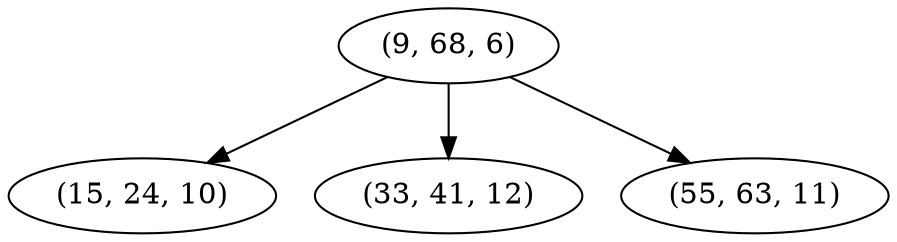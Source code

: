digraph tree {
    "(9, 68, 6)";
    "(15, 24, 10)";
    "(33, 41, 12)";
    "(55, 63, 11)";
    "(9, 68, 6)" -> "(15, 24, 10)";
    "(9, 68, 6)" -> "(33, 41, 12)";
    "(9, 68, 6)" -> "(55, 63, 11)";
}
